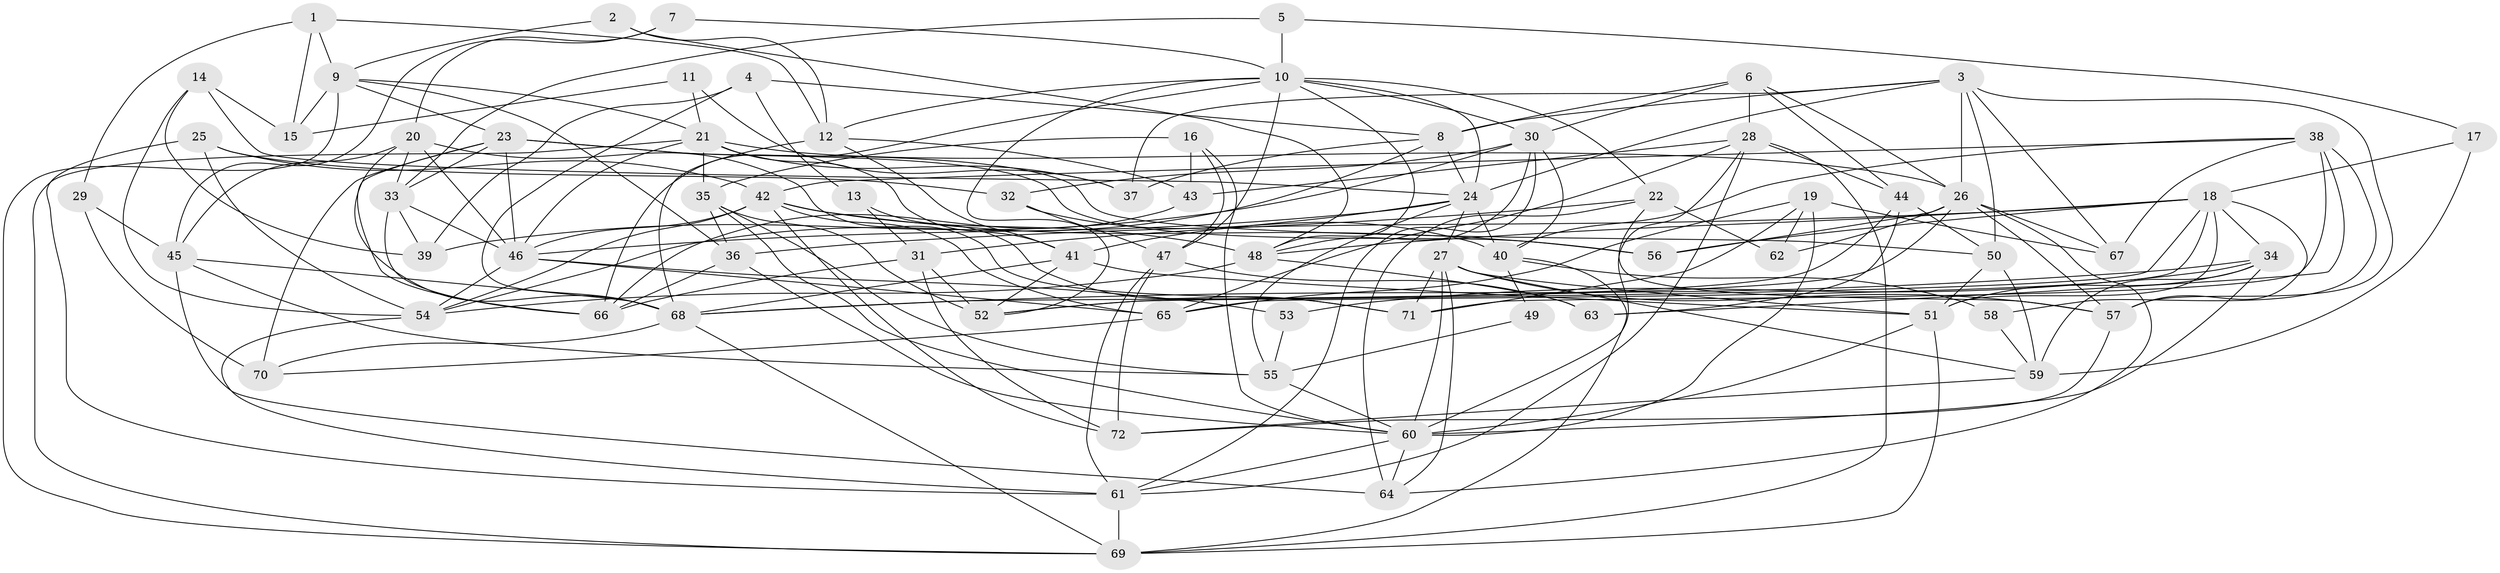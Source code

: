// original degree distribution, {5: 0.21678321678321677, 4: 0.23076923076923078, 3: 0.2937062937062937, 2: 0.1258741258741259, 6: 0.07692307692307693, 7: 0.04895104895104895, 8: 0.006993006993006993}
// Generated by graph-tools (version 1.1) at 2025/37/03/04/25 23:37:05]
// undirected, 72 vertices, 200 edges
graph export_dot {
  node [color=gray90,style=filled];
  1;
  2;
  3;
  4;
  5;
  6;
  7;
  8;
  9;
  10;
  11;
  12;
  13;
  14;
  15;
  16;
  17;
  18;
  19;
  20;
  21;
  22;
  23;
  24;
  25;
  26;
  27;
  28;
  29;
  30;
  31;
  32;
  33;
  34;
  35;
  36;
  37;
  38;
  39;
  40;
  41;
  42;
  43;
  44;
  45;
  46;
  47;
  48;
  49;
  50;
  51;
  52;
  53;
  54;
  55;
  56;
  57;
  58;
  59;
  60;
  61;
  62;
  63;
  64;
  65;
  66;
  67;
  68;
  69;
  70;
  71;
  72;
  1 -- 9 [weight=1.0];
  1 -- 12 [weight=1.0];
  1 -- 15 [weight=1.0];
  1 -- 29 [weight=1.0];
  2 -- 9 [weight=1.0];
  2 -- 12 [weight=1.0];
  2 -- 48 [weight=1.0];
  3 -- 8 [weight=1.0];
  3 -- 24 [weight=1.0];
  3 -- 26 [weight=1.0];
  3 -- 37 [weight=1.0];
  3 -- 50 [weight=1.0];
  3 -- 57 [weight=1.0];
  3 -- 67 [weight=1.0];
  4 -- 8 [weight=1.0];
  4 -- 13 [weight=1.0];
  4 -- 39 [weight=1.0];
  4 -- 68 [weight=1.0];
  5 -- 10 [weight=1.0];
  5 -- 17 [weight=1.0];
  5 -- 33 [weight=1.0];
  6 -- 8 [weight=1.0];
  6 -- 26 [weight=1.0];
  6 -- 28 [weight=1.0];
  6 -- 30 [weight=1.0];
  6 -- 44 [weight=1.0];
  7 -- 10 [weight=1.0];
  7 -- 20 [weight=1.0];
  7 -- 45 [weight=1.0];
  8 -- 24 [weight=1.0];
  8 -- 37 [weight=1.0];
  8 -- 54 [weight=1.0];
  9 -- 15 [weight=2.0];
  9 -- 21 [weight=1.0];
  9 -- 23 [weight=1.0];
  9 -- 36 [weight=1.0];
  9 -- 69 [weight=1.0];
  10 -- 12 [weight=1.0];
  10 -- 22 [weight=1.0];
  10 -- 24 [weight=1.0];
  10 -- 30 [weight=1.0];
  10 -- 47 [weight=1.0];
  10 -- 48 [weight=1.0];
  10 -- 52 [weight=1.0];
  10 -- 66 [weight=1.0];
  11 -- 15 [weight=1.0];
  11 -- 21 [weight=1.0];
  11 -- 37 [weight=1.0];
  12 -- 41 [weight=1.0];
  12 -- 43 [weight=1.0];
  12 -- 68 [weight=1.0];
  13 -- 31 [weight=1.0];
  13 -- 71 [weight=1.0];
  14 -- 15 [weight=1.0];
  14 -- 24 [weight=1.0];
  14 -- 39 [weight=1.0];
  14 -- 54 [weight=1.0];
  16 -- 35 [weight=1.0];
  16 -- 43 [weight=1.0];
  16 -- 47 [weight=1.0];
  16 -- 60 [weight=1.0];
  17 -- 18 [weight=1.0];
  17 -- 59 [weight=2.0];
  18 -- 34 [weight=1.0];
  18 -- 36 [weight=1.0];
  18 -- 48 [weight=1.0];
  18 -- 51 [weight=1.0];
  18 -- 52 [weight=1.0];
  18 -- 56 [weight=1.0];
  18 -- 57 [weight=2.0];
  18 -- 65 [weight=1.0];
  19 -- 60 [weight=1.0];
  19 -- 62 [weight=1.0];
  19 -- 65 [weight=2.0];
  19 -- 67 [weight=2.0];
  19 -- 71 [weight=1.0];
  20 -- 33 [weight=1.0];
  20 -- 45 [weight=1.0];
  20 -- 46 [weight=2.0];
  20 -- 68 [weight=1.0];
  20 -- 71 [weight=1.0];
  21 -- 26 [weight=1.0];
  21 -- 35 [weight=1.0];
  21 -- 37 [weight=1.0];
  21 -- 41 [weight=1.0];
  21 -- 46 [weight=1.0];
  21 -- 69 [weight=1.0];
  22 -- 31 [weight=1.0];
  22 -- 57 [weight=1.0];
  22 -- 62 [weight=1.0];
  22 -- 64 [weight=1.0];
  23 -- 33 [weight=1.0];
  23 -- 46 [weight=1.0];
  23 -- 50 [weight=1.0];
  23 -- 56 [weight=1.0];
  23 -- 66 [weight=1.0];
  23 -- 70 [weight=1.0];
  24 -- 27 [weight=1.0];
  24 -- 40 [weight=1.0];
  24 -- 41 [weight=1.0];
  24 -- 46 [weight=1.0];
  24 -- 55 [weight=1.0];
  25 -- 32 [weight=1.0];
  25 -- 42 [weight=1.0];
  25 -- 54 [weight=2.0];
  25 -- 61 [weight=1.0];
  26 -- 52 [weight=1.0];
  26 -- 56 [weight=1.0];
  26 -- 57 [weight=1.0];
  26 -- 62 [weight=1.0];
  26 -- 64 [weight=1.0];
  26 -- 67 [weight=1.0];
  27 -- 51 [weight=1.0];
  27 -- 57 [weight=2.0];
  27 -- 59 [weight=1.0];
  27 -- 60 [weight=1.0];
  27 -- 64 [weight=1.0];
  27 -- 71 [weight=1.0];
  28 -- 43 [weight=1.0];
  28 -- 44 [weight=1.0];
  28 -- 60 [weight=1.0];
  28 -- 61 [weight=1.0];
  28 -- 65 [weight=1.0];
  28 -- 69 [weight=1.0];
  29 -- 45 [weight=1.0];
  29 -- 70 [weight=1.0];
  30 -- 32 [weight=1.0];
  30 -- 39 [weight=1.0];
  30 -- 40 [weight=1.0];
  30 -- 48 [weight=1.0];
  30 -- 61 [weight=1.0];
  31 -- 52 [weight=1.0];
  31 -- 66 [weight=1.0];
  31 -- 72 [weight=1.0];
  32 -- 40 [weight=1.0];
  32 -- 47 [weight=1.0];
  33 -- 39 [weight=1.0];
  33 -- 46 [weight=1.0];
  33 -- 66 [weight=1.0];
  34 -- 51 [weight=1.0];
  34 -- 53 [weight=1.0];
  34 -- 59 [weight=1.0];
  34 -- 60 [weight=1.0];
  34 -- 68 [weight=1.0];
  35 -- 36 [weight=1.0];
  35 -- 52 [weight=1.0];
  35 -- 55 [weight=1.0];
  35 -- 60 [weight=1.0];
  36 -- 60 [weight=1.0];
  36 -- 66 [weight=1.0];
  38 -- 40 [weight=1.0];
  38 -- 42 [weight=1.0];
  38 -- 58 [weight=2.0];
  38 -- 63 [weight=1.0];
  38 -- 67 [weight=1.0];
  38 -- 71 [weight=1.0];
  40 -- 49 [weight=1.0];
  40 -- 58 [weight=1.0];
  40 -- 69 [weight=1.0];
  41 -- 51 [weight=1.0];
  41 -- 52 [weight=1.0];
  41 -- 68 [weight=2.0];
  42 -- 46 [weight=2.0];
  42 -- 48 [weight=1.0];
  42 -- 54 [weight=1.0];
  42 -- 56 [weight=1.0];
  42 -- 65 [weight=2.0];
  42 -- 72 [weight=1.0];
  43 -- 66 [weight=1.0];
  44 -- 50 [weight=1.0];
  44 -- 63 [weight=1.0];
  44 -- 68 [weight=1.0];
  45 -- 55 [weight=1.0];
  45 -- 64 [weight=2.0];
  45 -- 68 [weight=1.0];
  46 -- 53 [weight=1.0];
  46 -- 54 [weight=1.0];
  46 -- 65 [weight=1.0];
  47 -- 61 [weight=1.0];
  47 -- 63 [weight=1.0];
  47 -- 72 [weight=1.0];
  48 -- 54 [weight=1.0];
  48 -- 63 [weight=1.0];
  49 -- 55 [weight=1.0];
  50 -- 51 [weight=1.0];
  50 -- 59 [weight=1.0];
  51 -- 60 [weight=1.0];
  51 -- 69 [weight=1.0];
  53 -- 55 [weight=1.0];
  54 -- 61 [weight=1.0];
  55 -- 60 [weight=1.0];
  57 -- 72 [weight=1.0];
  58 -- 59 [weight=1.0];
  59 -- 72 [weight=1.0];
  60 -- 61 [weight=1.0];
  60 -- 64 [weight=1.0];
  61 -- 69 [weight=1.0];
  65 -- 70 [weight=1.0];
  68 -- 69 [weight=1.0];
  68 -- 70 [weight=1.0];
}

